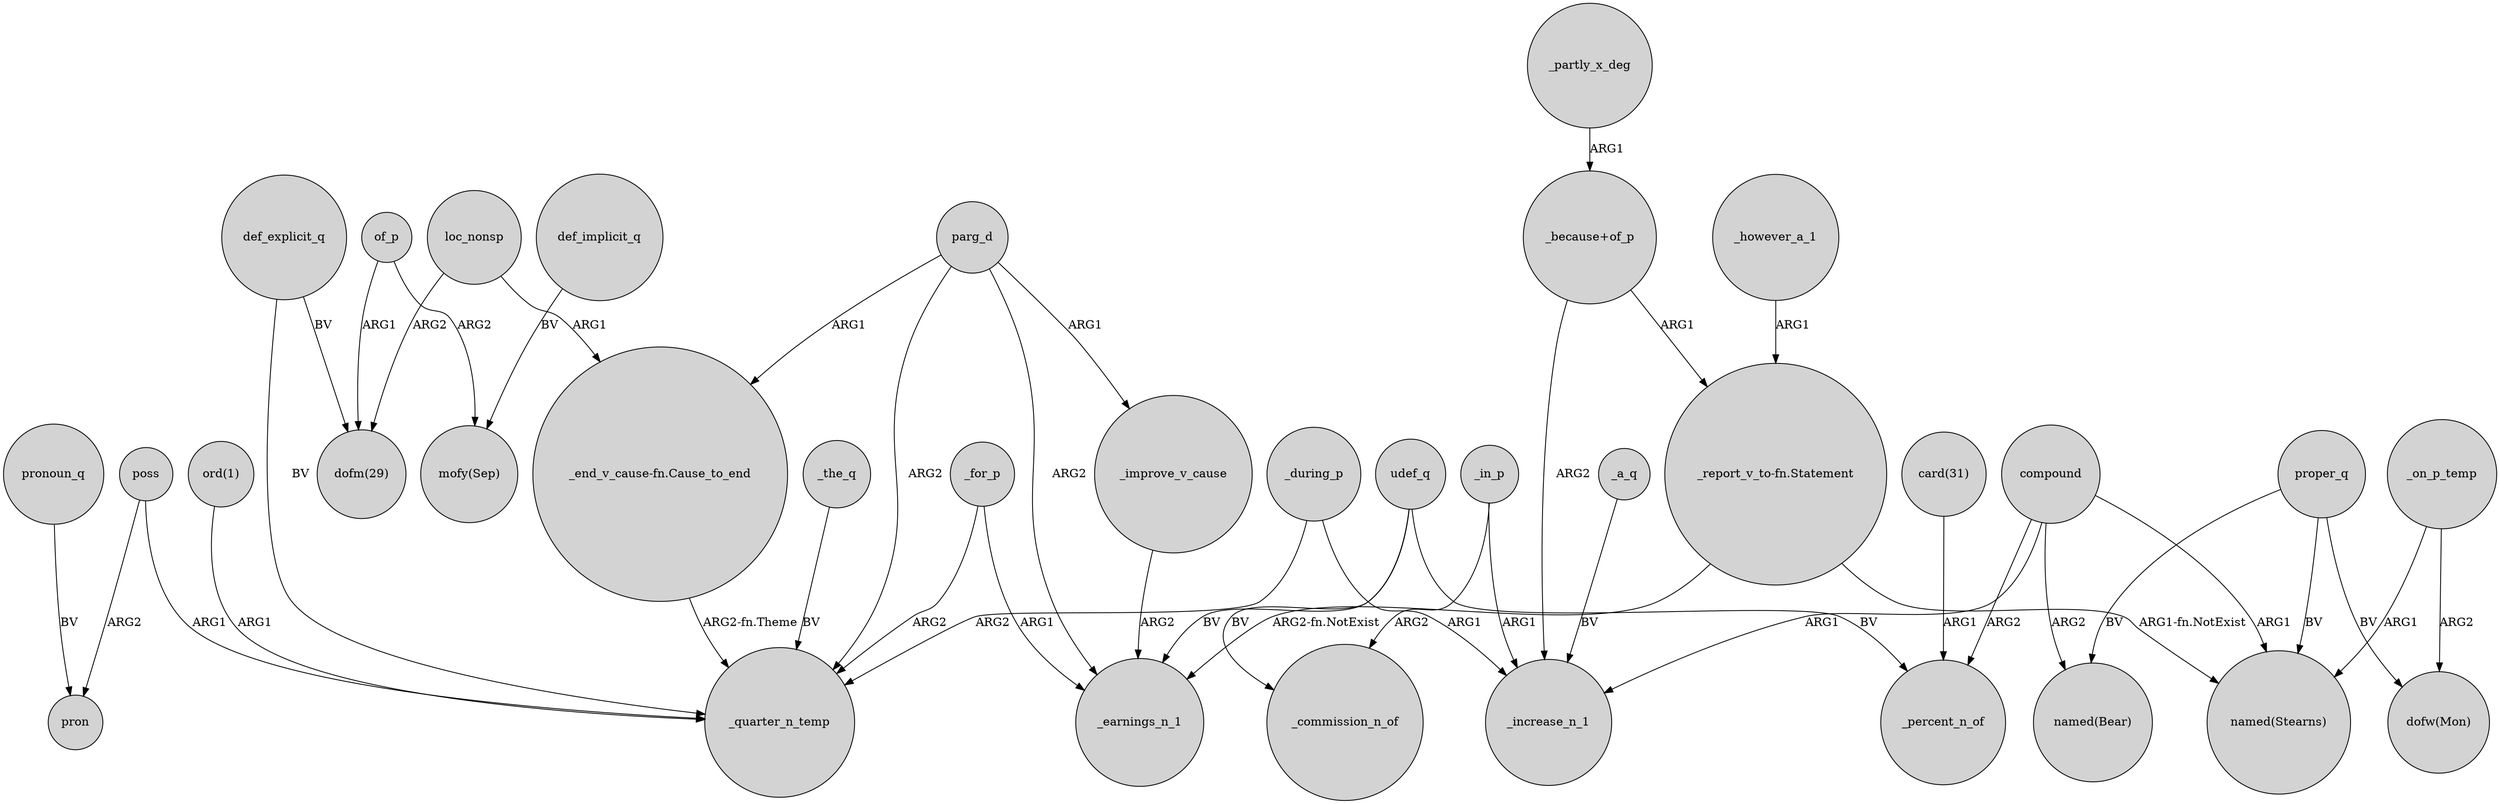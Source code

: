 digraph {
	node [shape=circle style=filled]
	of_p -> "dofm(29)" [label=ARG1]
	_a_q -> _increase_n_1 [label=BV]
	def_explicit_q -> _quarter_n_temp [label=BV]
	poss -> pron [label=ARG2]
	_improve_v_cause -> _earnings_n_1 [label=ARG2]
	compound -> "named(Bear)" [label=ARG2]
	udef_q -> _earnings_n_1 [label=BV]
	_the_q -> _quarter_n_temp [label=BV]
	_in_p -> _commission_n_of [label=ARG2]
	compound -> "named(Stearns)" [label=ARG1]
	_for_p -> _quarter_n_temp [label=ARG2]
	loc_nonsp -> "dofm(29)" [label=ARG2]
	def_explicit_q -> "dofm(29)" [label=BV]
	of_p -> "mofy(Sep)" [label=ARG2]
	compound -> _percent_n_of [label=ARG2]
	_during_p -> _increase_n_1 [label=ARG1]
	proper_q -> "named(Bear)" [label=BV]
	proper_q -> "named(Stearns)" [label=BV]
	pronoun_q -> pron [label=BV]
	loc_nonsp -> "_end_v_cause-fn.Cause_to_end" [label=ARG1]
	parg_d -> "_end_v_cause-fn.Cause_to_end" [label=ARG1]
	def_implicit_q -> "mofy(Sep)" [label=BV]
	proper_q -> "dofw(Mon)" [label=BV]
	_for_p -> _earnings_n_1 [label=ARG1]
	_during_p -> _quarter_n_temp [label=ARG2]
	"ord(1)" -> _quarter_n_temp [label=ARG1]
	parg_d -> _improve_v_cause [label=ARG1]
	parg_d -> _quarter_n_temp [label=ARG2]
	poss -> _quarter_n_temp [label=ARG1]
	parg_d -> _earnings_n_1 [label=ARG2]
	"_because+of_p" -> "_report_v_to-fn.Statement" [label=ARG1]
	"_end_v_cause-fn.Cause_to_end" -> _quarter_n_temp [label="ARG2-fn.Theme"]
	_on_p_temp -> "dofw(Mon)" [label=ARG2]
	"_report_v_to-fn.Statement" -> _earnings_n_1 [label="ARG2-fn.NotExist"]
	"_because+of_p" -> _increase_n_1 [label=ARG2]
	_however_a_1 -> "_report_v_to-fn.Statement" [label=ARG1]
	udef_q -> _commission_n_of [label=BV]
	_partly_x_deg -> "_because+of_p" [label=ARG1]
	compound -> _increase_n_1 [label=ARG1]
	udef_q -> _percent_n_of [label=BV]
	"_report_v_to-fn.Statement" -> "named(Stearns)" [label="ARG1-fn.NotExist"]
	"card(31)" -> _percent_n_of [label=ARG1]
	_in_p -> _increase_n_1 [label=ARG1]
	_on_p_temp -> "named(Stearns)" [label=ARG1]
}
